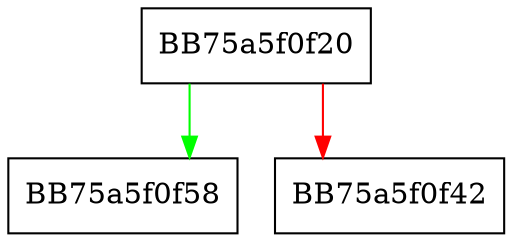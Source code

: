 digraph SSE_psrlq_NI {
  node [shape="box"];
  graph [splines=ortho];
  BB75a5f0f20 -> BB75a5f0f58 [color="green"];
  BB75a5f0f20 -> BB75a5f0f42 [color="red"];
}